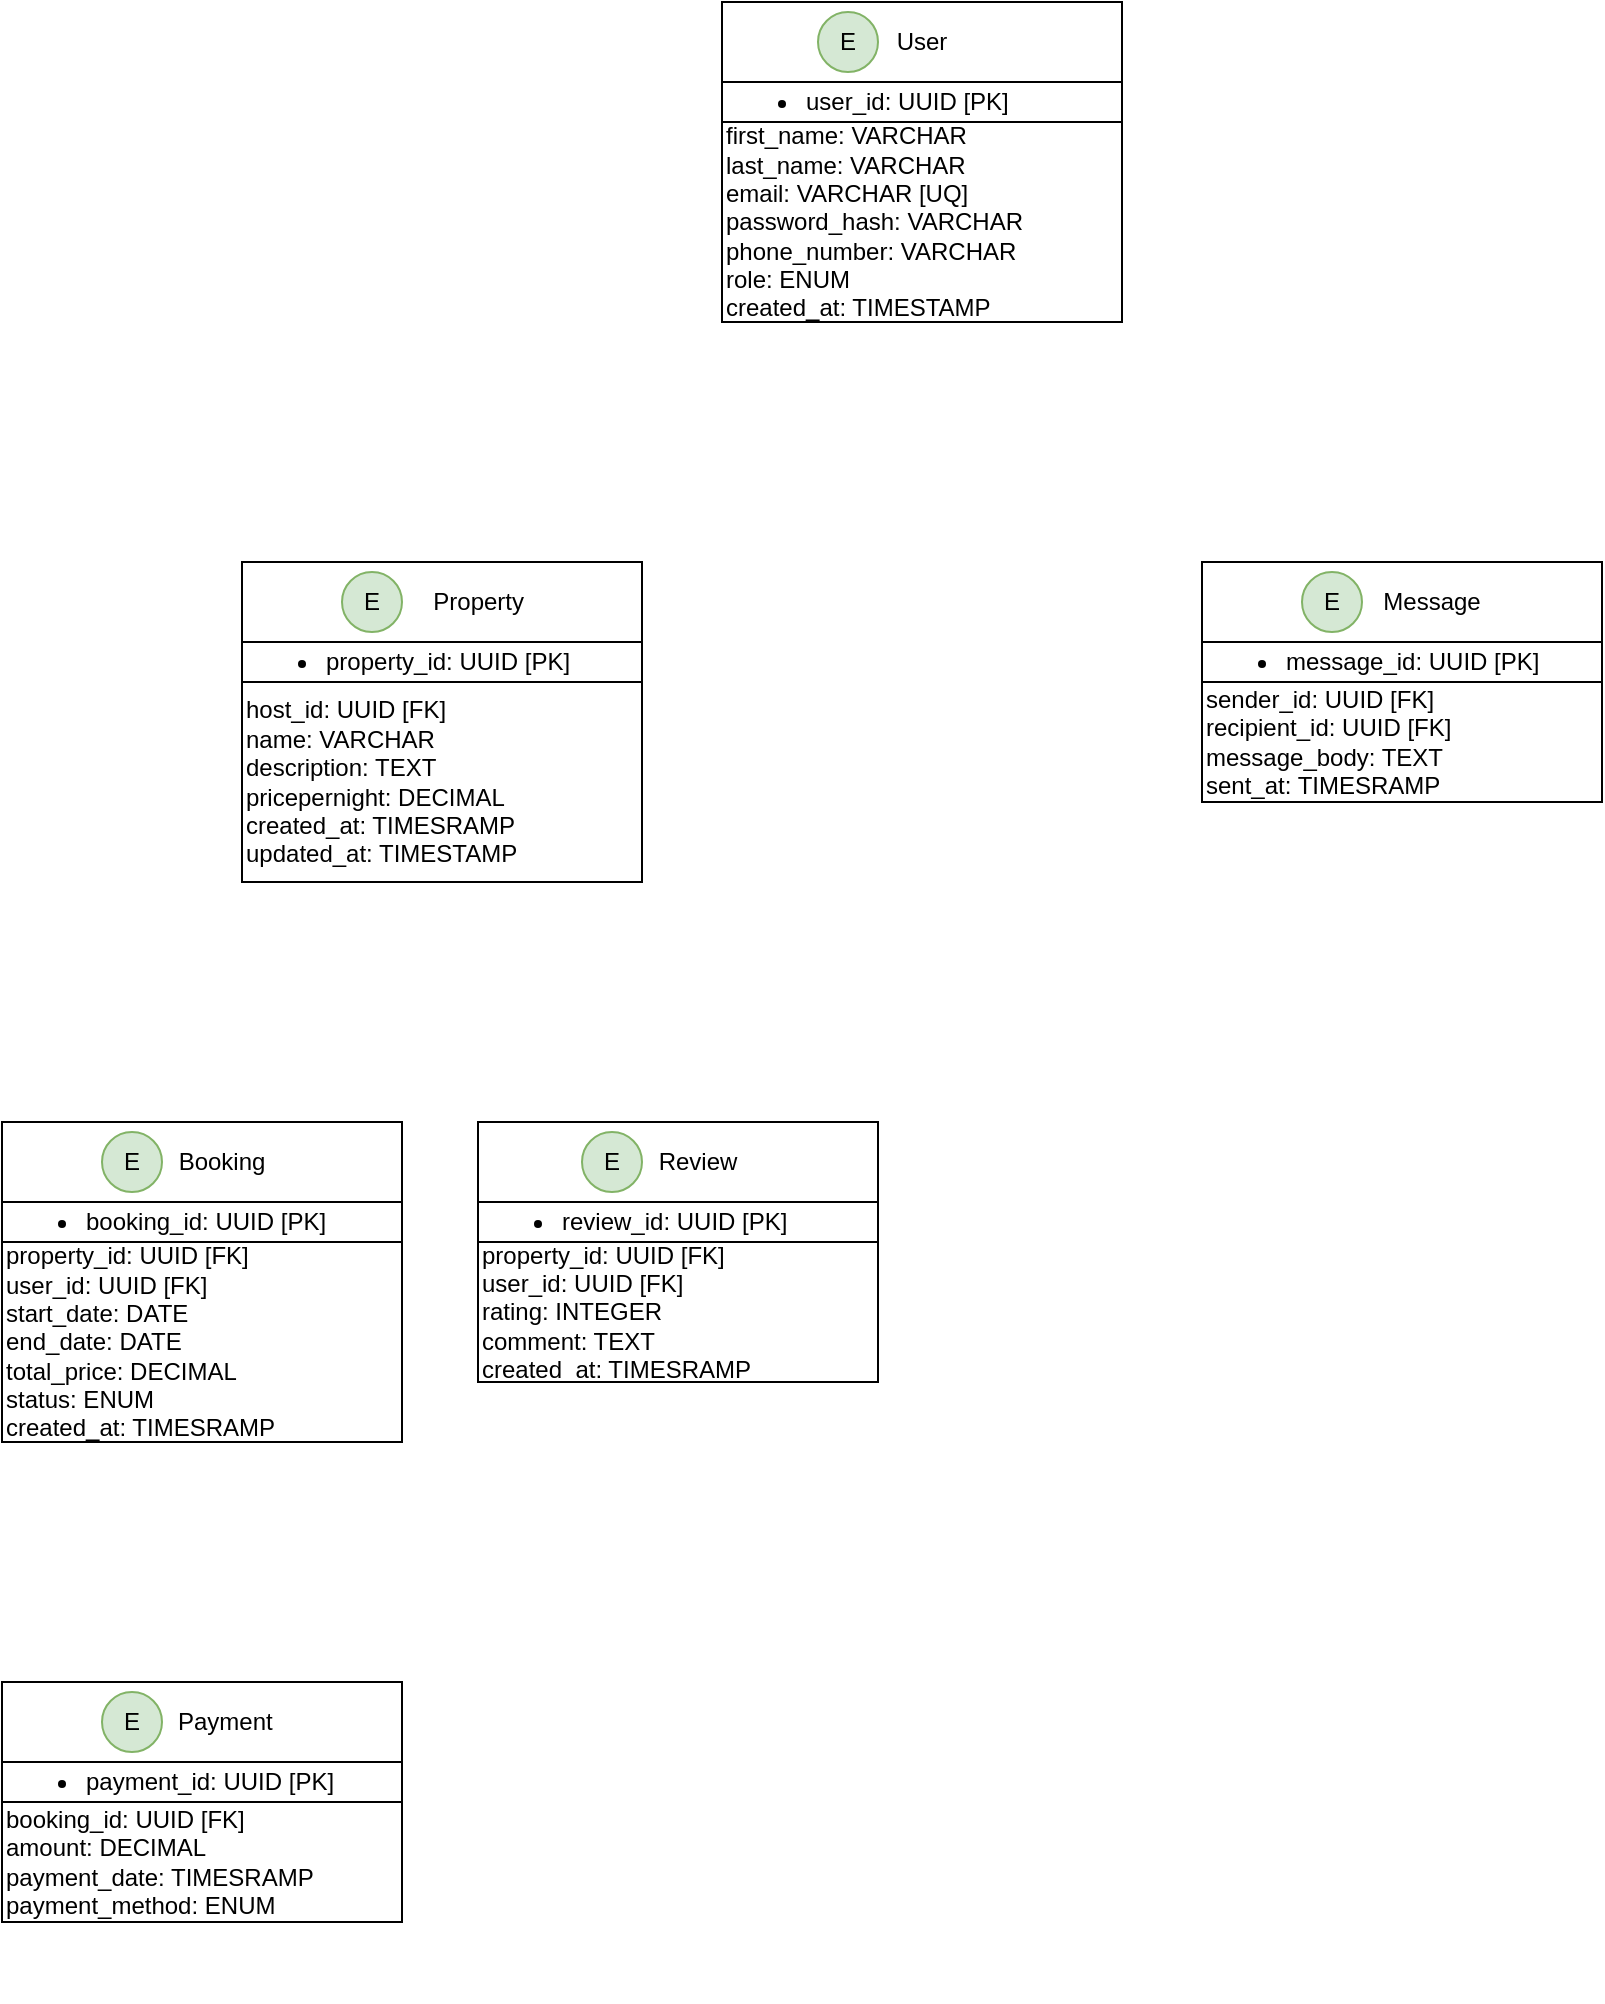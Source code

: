 <mxfile version="24.9.3">
  <diagram name="Page-1" id="09U9vmsj1v41Gl1nxyOo">
    <mxGraphModel dx="880" dy="427" grid="1" gridSize="10" guides="1" tooltips="1" connect="1" arrows="1" fold="1" page="1" pageScale="1" pageWidth="850" pageHeight="1100" math="0" shadow="0">
      <root>
        <mxCell id="0" />
        <mxCell id="1" parent="0" />
        <mxCell id="gtVAlVSuM4y4cseDgjUb-7" value="" style="group" vertex="1" connectable="0" parent="1">
          <mxGeometry x="120" y="320" width="200" height="160" as="geometry" />
        </mxCell>
        <mxCell id="gtVAlVSuM4y4cseDgjUb-8" value="&amp;nbsp; &amp;nbsp; &amp;nbsp; &amp;nbsp; &amp;nbsp; &amp;nbsp;Property" style="rounded=0;whiteSpace=wrap;html=1;align=center;" vertex="1" parent="gtVAlVSuM4y4cseDgjUb-7">
          <mxGeometry width="200" height="40" as="geometry" />
        </mxCell>
        <mxCell id="gtVAlVSuM4y4cseDgjUb-9" value="&lt;ul&gt;&lt;li&gt;property_id: UUID [PK]&lt;/li&gt;&lt;/ul&gt;" style="rounded=0;whiteSpace=wrap;html=1;align=left;" vertex="1" parent="gtVAlVSuM4y4cseDgjUb-7">
          <mxGeometry y="40" width="200" height="20" as="geometry" />
        </mxCell>
        <mxCell id="gtVAlVSuM4y4cseDgjUb-10" value="&lt;span style=&quot;&quot;&gt;host_id: UUID [FK]&lt;/span&gt;&lt;div style=&quot;&quot;&gt;name: VARCHAR&lt;/div&gt;&lt;div style=&quot;&quot;&gt;description: TEXT&lt;/div&gt;&lt;div style=&quot;&quot;&gt;pricepernight: DECIMAL&lt;/div&gt;&lt;div style=&quot;&quot;&gt;&lt;span style=&quot;background-color: initial;&quot;&gt;created_at: TIMESRAMP&lt;/span&gt;&lt;/div&gt;&lt;div style=&quot;&quot;&gt;&lt;span style=&quot;background-color: initial;&quot;&gt;updated_at: TIMESTAMP&lt;/span&gt;&lt;/div&gt;" style="rounded=0;whiteSpace=wrap;html=1;align=left;" vertex="1" parent="gtVAlVSuM4y4cseDgjUb-7">
          <mxGeometry y="60" width="200" height="100" as="geometry" />
        </mxCell>
        <mxCell id="gtVAlVSuM4y4cseDgjUb-31" value="E" style="ellipse;whiteSpace=wrap;html=1;aspect=fixed;fillColor=#d5e8d4;strokeColor=#82b366;" vertex="1" parent="gtVAlVSuM4y4cseDgjUb-7">
          <mxGeometry x="50" y="5" width="30" height="30" as="geometry" />
        </mxCell>
        <mxCell id="gtVAlVSuM4y4cseDgjUb-6" value="" style="group" vertex="1" connectable="0" parent="1">
          <mxGeometry x="360" y="40" width="200" height="160" as="geometry" />
        </mxCell>
        <mxCell id="gtVAlVSuM4y4cseDgjUb-3" value="User" style="rounded=0;whiteSpace=wrap;html=1;" vertex="1" parent="gtVAlVSuM4y4cseDgjUb-6">
          <mxGeometry width="200" height="40" as="geometry" />
        </mxCell>
        <mxCell id="gtVAlVSuM4y4cseDgjUb-4" value="&lt;ul&gt;&lt;li&gt;user_id: UUID [PK]&lt;/li&gt;&lt;/ul&gt;" style="rounded=0;whiteSpace=wrap;html=1;align=left;" vertex="1" parent="gtVAlVSuM4y4cseDgjUb-6">
          <mxGeometry y="40" width="200" height="20" as="geometry" />
        </mxCell>
        <mxCell id="gtVAlVSuM4y4cseDgjUb-5" value="&lt;span style=&quot;&quot;&gt;first_name: VARCHAR&lt;/span&gt;&lt;div style=&quot;&quot;&gt;last_name: VARCHAR&lt;/div&gt;&lt;div style=&quot;&quot;&gt;email: VARCHAR [UQ]&lt;/div&gt;&lt;div style=&quot;&quot;&gt;password_hash: VARCHAR&lt;/div&gt;&lt;div style=&quot;&quot;&gt;phone_number: VARCHAR&lt;/div&gt;&lt;div style=&quot;&quot;&gt;role: ENUM&lt;/div&gt;&lt;div style=&quot;&quot;&gt;created_at: TIMESTAMP&lt;/div&gt;" style="rounded=0;whiteSpace=wrap;html=1;align=left;" vertex="1" parent="gtVAlVSuM4y4cseDgjUb-6">
          <mxGeometry y="60" width="200" height="100" as="geometry" />
        </mxCell>
        <mxCell id="gtVAlVSuM4y4cseDgjUb-2" value="E" style="ellipse;whiteSpace=wrap;html=1;aspect=fixed;fillColor=#d5e8d4;strokeColor=#82b366;" vertex="1" parent="1">
          <mxGeometry x="408" y="45" width="30" height="30" as="geometry" />
        </mxCell>
        <mxCell id="gtVAlVSuM4y4cseDgjUb-15" value="" style="group" vertex="1" connectable="0" parent="1">
          <mxGeometry x="600" y="320" width="200" height="160" as="geometry" />
        </mxCell>
        <mxCell id="gtVAlVSuM4y4cseDgjUb-16" value="&amp;nbsp; &amp;nbsp; &amp;nbsp; &amp;nbsp; &amp;nbsp;Message" style="rounded=0;whiteSpace=wrap;html=1;" vertex="1" parent="gtVAlVSuM4y4cseDgjUb-15">
          <mxGeometry width="200" height="40" as="geometry" />
        </mxCell>
        <mxCell id="gtVAlVSuM4y4cseDgjUb-17" value="&lt;ul&gt;&lt;li&gt;message_id: UUID [PK]&lt;/li&gt;&lt;/ul&gt;" style="rounded=0;whiteSpace=wrap;html=1;align=left;" vertex="1" parent="gtVAlVSuM4y4cseDgjUb-15">
          <mxGeometry y="40" width="200" height="20" as="geometry" />
        </mxCell>
        <mxCell id="gtVAlVSuM4y4cseDgjUb-18" value="&lt;span style=&quot;&quot;&gt;sender_id: UUID [FK]&lt;/span&gt;&lt;div style=&quot;&quot;&gt;recipient_id: UUID [FK]&lt;/div&gt;&lt;div style=&quot;&quot;&gt;message_body: TEXT&lt;/div&gt;&lt;div style=&quot;&quot;&gt;&lt;span style=&quot;background-color: initial;&quot;&gt;sent_at: TIMESRAMP&lt;/span&gt;&lt;/div&gt;" style="rounded=0;whiteSpace=wrap;html=1;align=left;" vertex="1" parent="gtVAlVSuM4y4cseDgjUb-15">
          <mxGeometry y="60" width="200" height="60" as="geometry" />
        </mxCell>
        <mxCell id="gtVAlVSuM4y4cseDgjUb-33" value="E" style="ellipse;whiteSpace=wrap;html=1;aspect=fixed;fillColor=#d5e8d4;strokeColor=#82b366;" vertex="1" parent="gtVAlVSuM4y4cseDgjUb-15">
          <mxGeometry x="50" y="5" width="30" height="30" as="geometry" />
        </mxCell>
        <mxCell id="gtVAlVSuM4y4cseDgjUb-19" value="" style="group" vertex="1" connectable="0" parent="1">
          <mxGeometry x="238" y="600" width="200" height="160" as="geometry" />
        </mxCell>
        <mxCell id="gtVAlVSuM4y4cseDgjUb-20" value="&amp;nbsp; &amp;nbsp; &amp;nbsp; Review" style="rounded=0;whiteSpace=wrap;html=1;" vertex="1" parent="gtVAlVSuM4y4cseDgjUb-19">
          <mxGeometry width="200" height="40" as="geometry" />
        </mxCell>
        <mxCell id="gtVAlVSuM4y4cseDgjUb-21" value="&lt;ul&gt;&lt;li&gt;review_id: UUID [PK]&lt;/li&gt;&lt;/ul&gt;" style="rounded=0;whiteSpace=wrap;html=1;align=left;" vertex="1" parent="gtVAlVSuM4y4cseDgjUb-19">
          <mxGeometry y="40" width="200" height="20" as="geometry" />
        </mxCell>
        <mxCell id="gtVAlVSuM4y4cseDgjUb-22" value="&lt;span style=&quot;&quot;&gt;property_id: UUID [FK]&lt;/span&gt;&lt;div style=&quot;&quot;&gt;user_id: UUID [FK]&lt;/div&gt;&lt;div style=&quot;&quot;&gt;rating: INTEGER&lt;/div&gt;&lt;div style=&quot;&quot;&gt;comment: TEXT&lt;/div&gt;&lt;div style=&quot;&quot;&gt;&lt;span style=&quot;background-color: initial;&quot;&gt;created_at: TIMESRAMP&lt;/span&gt;&lt;/div&gt;" style="rounded=0;whiteSpace=wrap;html=1;align=left;" vertex="1" parent="gtVAlVSuM4y4cseDgjUb-19">
          <mxGeometry y="60" width="200" height="70" as="geometry" />
        </mxCell>
        <mxCell id="gtVAlVSuM4y4cseDgjUb-34" value="E" style="ellipse;whiteSpace=wrap;html=1;aspect=fixed;fillColor=#d5e8d4;strokeColor=#82b366;" vertex="1" parent="gtVAlVSuM4y4cseDgjUb-19">
          <mxGeometry x="52" y="5" width="30" height="30" as="geometry" />
        </mxCell>
        <mxCell id="gtVAlVSuM4y4cseDgjUb-23" value="" style="group" vertex="1" connectable="0" parent="1">
          <mxGeometry y="600" width="200" height="160" as="geometry" />
        </mxCell>
        <mxCell id="gtVAlVSuM4y4cseDgjUb-24" value="&amp;nbsp; &amp;nbsp; &amp;nbsp; Booking" style="rounded=0;whiteSpace=wrap;html=1;" vertex="1" parent="gtVAlVSuM4y4cseDgjUb-23">
          <mxGeometry width="200" height="40" as="geometry" />
        </mxCell>
        <mxCell id="gtVAlVSuM4y4cseDgjUb-25" value="&lt;ul&gt;&lt;li&gt;booking_id: UUID [PK]&lt;/li&gt;&lt;/ul&gt;" style="rounded=0;whiteSpace=wrap;html=1;align=left;" vertex="1" parent="gtVAlVSuM4y4cseDgjUb-23">
          <mxGeometry y="40" width="200" height="20" as="geometry" />
        </mxCell>
        <mxCell id="gtVAlVSuM4y4cseDgjUb-26" value="&lt;span style=&quot;&quot;&gt;property_id: UUID [FK]&lt;/span&gt;&lt;div style=&quot;&quot;&gt;user_id: UUID [FK]&lt;/div&gt;&lt;div style=&quot;&quot;&gt;start_date: DATE&lt;/div&gt;&lt;div style=&quot;&quot;&gt;end_date: DATE&lt;/div&gt;&lt;div style=&quot;&quot;&gt;total_price: DECIMAL&lt;/div&gt;&lt;div style=&quot;&quot;&gt;status: ENUM&lt;/div&gt;&lt;div style=&quot;&quot;&gt;created_at: TIMESRAMP&lt;/div&gt;" style="rounded=0;whiteSpace=wrap;html=1;align=left;" vertex="1" parent="gtVAlVSuM4y4cseDgjUb-23">
          <mxGeometry y="60" width="200" height="100" as="geometry" />
        </mxCell>
        <mxCell id="gtVAlVSuM4y4cseDgjUb-35" value="E" style="ellipse;whiteSpace=wrap;html=1;aspect=fixed;fillColor=#d5e8d4;strokeColor=#82b366;" vertex="1" parent="gtVAlVSuM4y4cseDgjUb-23">
          <mxGeometry x="50" y="5" width="30" height="30" as="geometry" />
        </mxCell>
        <mxCell id="gtVAlVSuM4y4cseDgjUb-27" value="" style="group" vertex="1" connectable="0" parent="1">
          <mxGeometry y="880" width="200" height="160" as="geometry" />
        </mxCell>
        <mxCell id="gtVAlVSuM4y4cseDgjUb-28" value="&amp;nbsp; &amp;nbsp; &amp;nbsp; &amp;nbsp;Payment" style="rounded=0;whiteSpace=wrap;html=1;" vertex="1" parent="gtVAlVSuM4y4cseDgjUb-27">
          <mxGeometry width="200" height="40" as="geometry" />
        </mxCell>
        <mxCell id="gtVAlVSuM4y4cseDgjUb-29" value="&lt;ul&gt;&lt;li&gt;payment_id: UUID [PK]&lt;/li&gt;&lt;/ul&gt;" style="rounded=0;whiteSpace=wrap;html=1;align=left;" vertex="1" parent="gtVAlVSuM4y4cseDgjUb-27">
          <mxGeometry y="40" width="200" height="20" as="geometry" />
        </mxCell>
        <mxCell id="gtVAlVSuM4y4cseDgjUb-30" value="&lt;span style=&quot;&quot;&gt;booking_id: UUID [FK]&lt;/span&gt;&lt;div style=&quot;&quot;&gt;amount: DECIMAL&lt;/div&gt;&lt;div style=&quot;&quot;&gt;&lt;span style=&quot;background-color: initial;&quot;&gt;payment_date: TIMESRAMP&lt;/span&gt;&lt;/div&gt;&lt;div style=&quot;&quot;&gt;&lt;span style=&quot;background-color: initial;&quot;&gt;payment_method: ENUM&lt;/span&gt;&lt;/div&gt;" style="rounded=0;whiteSpace=wrap;html=1;align=left;" vertex="1" parent="gtVAlVSuM4y4cseDgjUb-27">
          <mxGeometry y="60" width="200" height="60" as="geometry" />
        </mxCell>
        <mxCell id="gtVAlVSuM4y4cseDgjUb-36" value="E" style="ellipse;whiteSpace=wrap;html=1;aspect=fixed;fillColor=#d5e8d4;strokeColor=#82b366;" vertex="1" parent="gtVAlVSuM4y4cseDgjUb-27">
          <mxGeometry x="50" y="5" width="30" height="30" as="geometry" />
        </mxCell>
      </root>
    </mxGraphModel>
  </diagram>
</mxfile>
